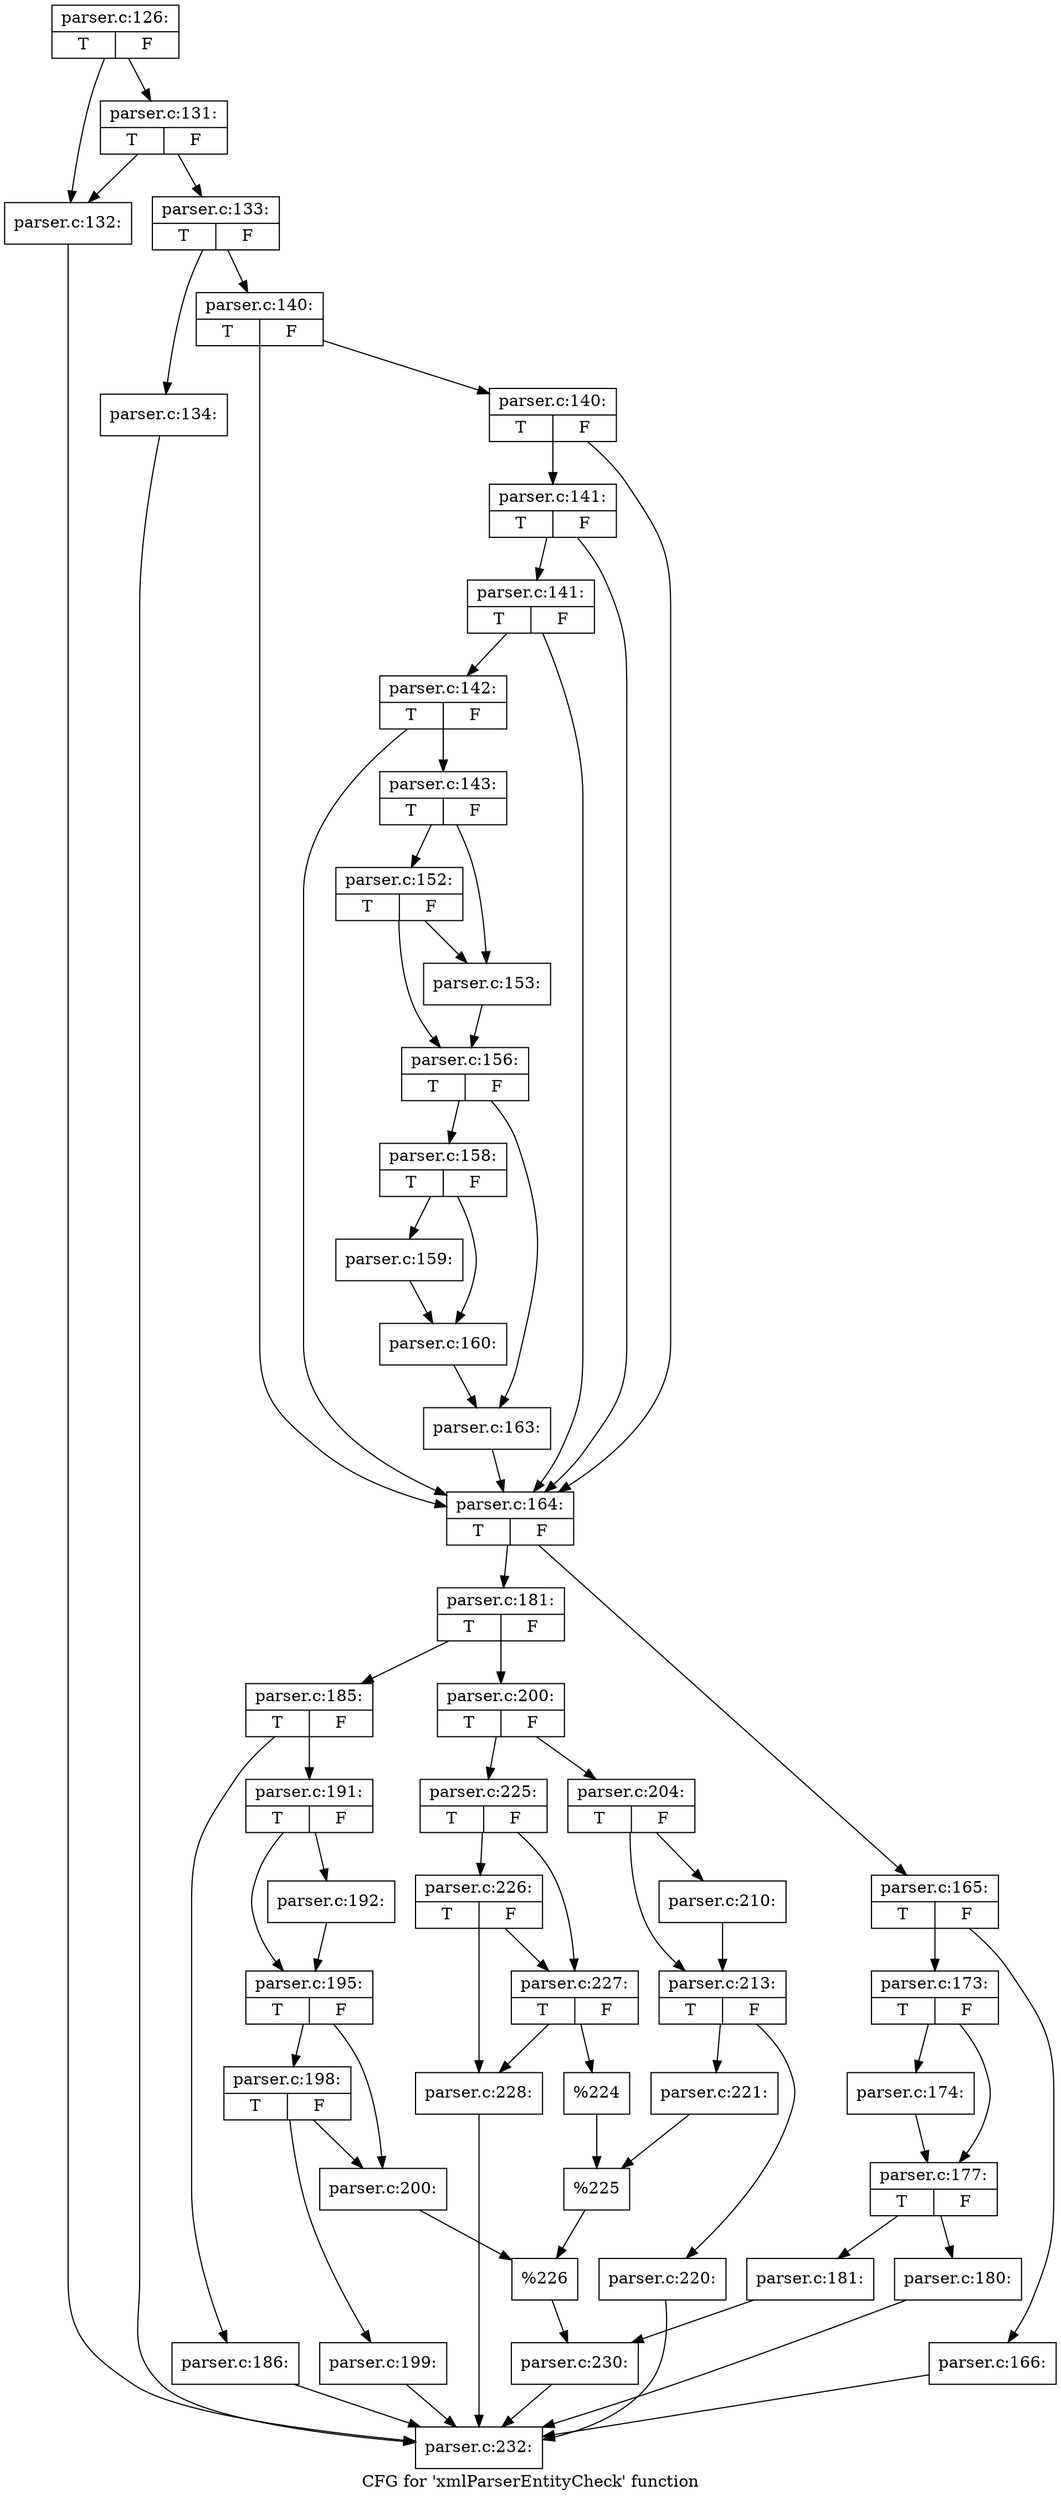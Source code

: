 digraph "CFG for 'xmlParserEntityCheck' function" {
	label="CFG for 'xmlParserEntityCheck' function";

	Node0x55d73bbeb7e0 [shape=record,label="{parser.c:126:|{<s0>T|<s1>F}}"];
	Node0x55d73bbeb7e0 -> Node0x55d73bfc06b0;
	Node0x55d73bbeb7e0 -> Node0x55d73bfc0750;
	Node0x55d73bfc0750 [shape=record,label="{parser.c:131:|{<s0>T|<s1>F}}"];
	Node0x55d73bfc0750 -> Node0x55d73bfc06b0;
	Node0x55d73bfc0750 -> Node0x55d73bfc0700;
	Node0x55d73bfc06b0 [shape=record,label="{parser.c:132:}"];
	Node0x55d73bfc06b0 -> Node0x55d73bbeb830;
	Node0x55d73bfc0700 [shape=record,label="{parser.c:133:|{<s0>T|<s1>F}}"];
	Node0x55d73bfc0700 -> Node0x55d73bfc0f50;
	Node0x55d73bfc0700 -> Node0x55d73bfc0fa0;
	Node0x55d73bfc0f50 [shape=record,label="{parser.c:134:}"];
	Node0x55d73bfc0f50 -> Node0x55d73bbeb830;
	Node0x55d73bfc0fa0 [shape=record,label="{parser.c:140:|{<s0>T|<s1>F}}"];
	Node0x55d73bfc0fa0 -> Node0x55d73bfc1710;
	Node0x55d73bfc0fa0 -> Node0x55d73bfc1540;
	Node0x55d73bfc1710 [shape=record,label="{parser.c:140:|{<s0>T|<s1>F}}"];
	Node0x55d73bfc1710 -> Node0x55d73bfc1690;
	Node0x55d73bfc1710 -> Node0x55d73bfc1540;
	Node0x55d73bfc1690 [shape=record,label="{parser.c:141:|{<s0>T|<s1>F}}"];
	Node0x55d73bfc1690 -> Node0x55d73bfc1610;
	Node0x55d73bfc1690 -> Node0x55d73bfc1540;
	Node0x55d73bfc1610 [shape=record,label="{parser.c:141:|{<s0>T|<s1>F}}"];
	Node0x55d73bfc1610 -> Node0x55d73bfc1590;
	Node0x55d73bfc1610 -> Node0x55d73bfc1540;
	Node0x55d73bfc1590 [shape=record,label="{parser.c:142:|{<s0>T|<s1>F}}"];
	Node0x55d73bfc1590 -> Node0x55d73bfc14f0;
	Node0x55d73bfc1590 -> Node0x55d73bfc1540;
	Node0x55d73bfc14f0 [shape=record,label="{parser.c:143:|{<s0>T|<s1>F}}"];
	Node0x55d73bfc14f0 -> Node0x55d73bfc3930;
	Node0x55d73bfc14f0 -> Node0x55d73bfc39d0;
	Node0x55d73bfc39d0 [shape=record,label="{parser.c:152:|{<s0>T|<s1>F}}"];
	Node0x55d73bfc39d0 -> Node0x55d73bfc3930;
	Node0x55d73bfc39d0 -> Node0x55d73bfc3980;
	Node0x55d73bfc3930 [shape=record,label="{parser.c:153:}"];
	Node0x55d73bfc3930 -> Node0x55d73bfc3980;
	Node0x55d73bfc3980 [shape=record,label="{parser.c:156:|{<s0>T|<s1>F}}"];
	Node0x55d73bfc3980 -> Node0x55d73bfc4c70;
	Node0x55d73bfc3980 -> Node0x55d73bfc4cc0;
	Node0x55d73bfc4c70 [shape=record,label="{parser.c:158:|{<s0>T|<s1>F}}"];
	Node0x55d73bfc4c70 -> Node0x55d73bfc5080;
	Node0x55d73bfc4c70 -> Node0x55d73bfc50d0;
	Node0x55d73bfc5080 [shape=record,label="{parser.c:159:}"];
	Node0x55d73bfc5080 -> Node0x55d73bfc50d0;
	Node0x55d73bfc50d0 [shape=record,label="{parser.c:160:}"];
	Node0x55d73bfc50d0 -> Node0x55d73bfc4cc0;
	Node0x55d73bfc4cc0 [shape=record,label="{parser.c:163:}"];
	Node0x55d73bfc4cc0 -> Node0x55d73bfc1540;
	Node0x55d73bfc1540 [shape=record,label="{parser.c:164:|{<s0>T|<s1>F}}"];
	Node0x55d73bfc1540 -> Node0x55d73bfc5cb0;
	Node0x55d73bfc1540 -> Node0x55d73bfc5d50;
	Node0x55d73bfc5cb0 [shape=record,label="{parser.c:165:|{<s0>T|<s1>F}}"];
	Node0x55d73bfc5cb0 -> Node0x55d73bfc6110;
	Node0x55d73bfc5cb0 -> Node0x55d73bfc6160;
	Node0x55d73bfc6110 [shape=record,label="{parser.c:166:}"];
	Node0x55d73bfc6110 -> Node0x55d73bbeb830;
	Node0x55d73bfc6160 [shape=record,label="{parser.c:173:|{<s0>T|<s1>F}}"];
	Node0x55d73bfc6160 -> Node0x55d73bfc6590;
	Node0x55d73bfc6160 -> Node0x55d73bfc65e0;
	Node0x55d73bfc6590 [shape=record,label="{parser.c:174:}"];
	Node0x55d73bfc6590 -> Node0x55d73bfc65e0;
	Node0x55d73bfc65e0 [shape=record,label="{parser.c:177:|{<s0>T|<s1>F}}"];
	Node0x55d73bfc65e0 -> Node0x55d73bfc7ae0;
	Node0x55d73bfc65e0 -> Node0x55d73bfc7b30;
	Node0x55d73bfc7ae0 [shape=record,label="{parser.c:180:}"];
	Node0x55d73bfc7ae0 -> Node0x55d73bbeb830;
	Node0x55d73bfc7b30 [shape=record,label="{parser.c:181:}"];
	Node0x55d73bfc7b30 -> Node0x55d73bfc5d00;
	Node0x55d73bfc5d50 [shape=record,label="{parser.c:181:|{<s0>T|<s1>F}}"];
	Node0x55d73bfc5d50 -> Node0x55d73bfc81c0;
	Node0x55d73bfc5d50 -> Node0x55d73bfc8260;
	Node0x55d73bfc81c0 [shape=record,label="{parser.c:185:|{<s0>T|<s1>F}}"];
	Node0x55d73bfc81c0 -> Node0x55d73bfc8620;
	Node0x55d73bfc81c0 -> Node0x55d73bfc8670;
	Node0x55d73bfc8620 [shape=record,label="{parser.c:186:}"];
	Node0x55d73bfc8620 -> Node0x55d73bbeb830;
	Node0x55d73bfc8670 [shape=record,label="{parser.c:191:|{<s0>T|<s1>F}}"];
	Node0x55d73bfc8670 -> Node0x55d73bfc8b20;
	Node0x55d73bfc8670 -> Node0x55d73bfc8b70;
	Node0x55d73bfc8b20 [shape=record,label="{parser.c:192:}"];
	Node0x55d73bfc8b20 -> Node0x55d73bfc8b70;
	Node0x55d73bfc8b70 [shape=record,label="{parser.c:195:|{<s0>T|<s1>F}}"];
	Node0x55d73bfc8b70 -> Node0x55d73bfca110;
	Node0x55d73bfc8b70 -> Node0x55d73bfca0c0;
	Node0x55d73bfca110 [shape=record,label="{parser.c:198:|{<s0>T|<s1>F}}"];
	Node0x55d73bfca110 -> Node0x55d73bfca070;
	Node0x55d73bfca110 -> Node0x55d73bfca0c0;
	Node0x55d73bfca070 [shape=record,label="{parser.c:199:}"];
	Node0x55d73bfca070 -> Node0x55d73bbeb830;
	Node0x55d73bfca0c0 [shape=record,label="{parser.c:200:}"];
	Node0x55d73bfca0c0 -> Node0x55d73bfc8210;
	Node0x55d73bfc8260 [shape=record,label="{parser.c:200:|{<s0>T|<s1>F}}"];
	Node0x55d73bfc8260 -> Node0x55d73bfcad50;
	Node0x55d73bfc8260 -> Node0x55d73bfcadf0;
	Node0x55d73bfcad50 [shape=record,label="{parser.c:204:|{<s0>T|<s1>F}}"];
	Node0x55d73bfcad50 -> Node0x55d73bfcb530;
	Node0x55d73bfcad50 -> Node0x55d73bfcb580;
	Node0x55d73bfcb530 [shape=record,label="{parser.c:210:}"];
	Node0x55d73bfcb530 -> Node0x55d73bfcb580;
	Node0x55d73bfcb580 [shape=record,label="{parser.c:213:|{<s0>T|<s1>F}}"];
	Node0x55d73bfcb580 -> Node0x55d73bfcca80;
	Node0x55d73bfcb580 -> Node0x55d73bfccad0;
	Node0x55d73bfcca80 [shape=record,label="{parser.c:220:}"];
	Node0x55d73bfcca80 -> Node0x55d73bbeb830;
	Node0x55d73bfccad0 [shape=record,label="{parser.c:221:}"];
	Node0x55d73bfccad0 -> Node0x55d73bfcada0;
	Node0x55d73bfcadf0 [shape=record,label="{parser.c:225:|{<s0>T|<s1>F}}"];
	Node0x55d73bfcadf0 -> Node0x55d73bfcd3d0;
	Node0x55d73bfcadf0 -> Node0x55d73bfcd350;
	Node0x55d73bfcd3d0 [shape=record,label="{parser.c:226:|{<s0>T|<s1>F}}"];
	Node0x55d73bfcd3d0 -> Node0x55d73bfcd2b0;
	Node0x55d73bfcd3d0 -> Node0x55d73bfcd350;
	Node0x55d73bfcd350 [shape=record,label="{parser.c:227:|{<s0>T|<s1>F}}"];
	Node0x55d73bfcd350 -> Node0x55d73bfcd2b0;
	Node0x55d73bfcd350 -> Node0x55d73bfcd300;
	Node0x55d73bfcd2b0 [shape=record,label="{parser.c:228:}"];
	Node0x55d73bfcd2b0 -> Node0x55d73bbeb830;
	Node0x55d73bfcd300 [shape=record,label="{%224}"];
	Node0x55d73bfcd300 -> Node0x55d73bfcada0;
	Node0x55d73bfcada0 [shape=record,label="{%225}"];
	Node0x55d73bfcada0 -> Node0x55d73bfc8210;
	Node0x55d73bfc8210 [shape=record,label="{%226}"];
	Node0x55d73bfc8210 -> Node0x55d73bfc5d00;
	Node0x55d73bfc5d00 [shape=record,label="{parser.c:230:}"];
	Node0x55d73bfc5d00 -> Node0x55d73bbeb830;
	Node0x55d73bbeb830 [shape=record,label="{parser.c:232:}"];
}
